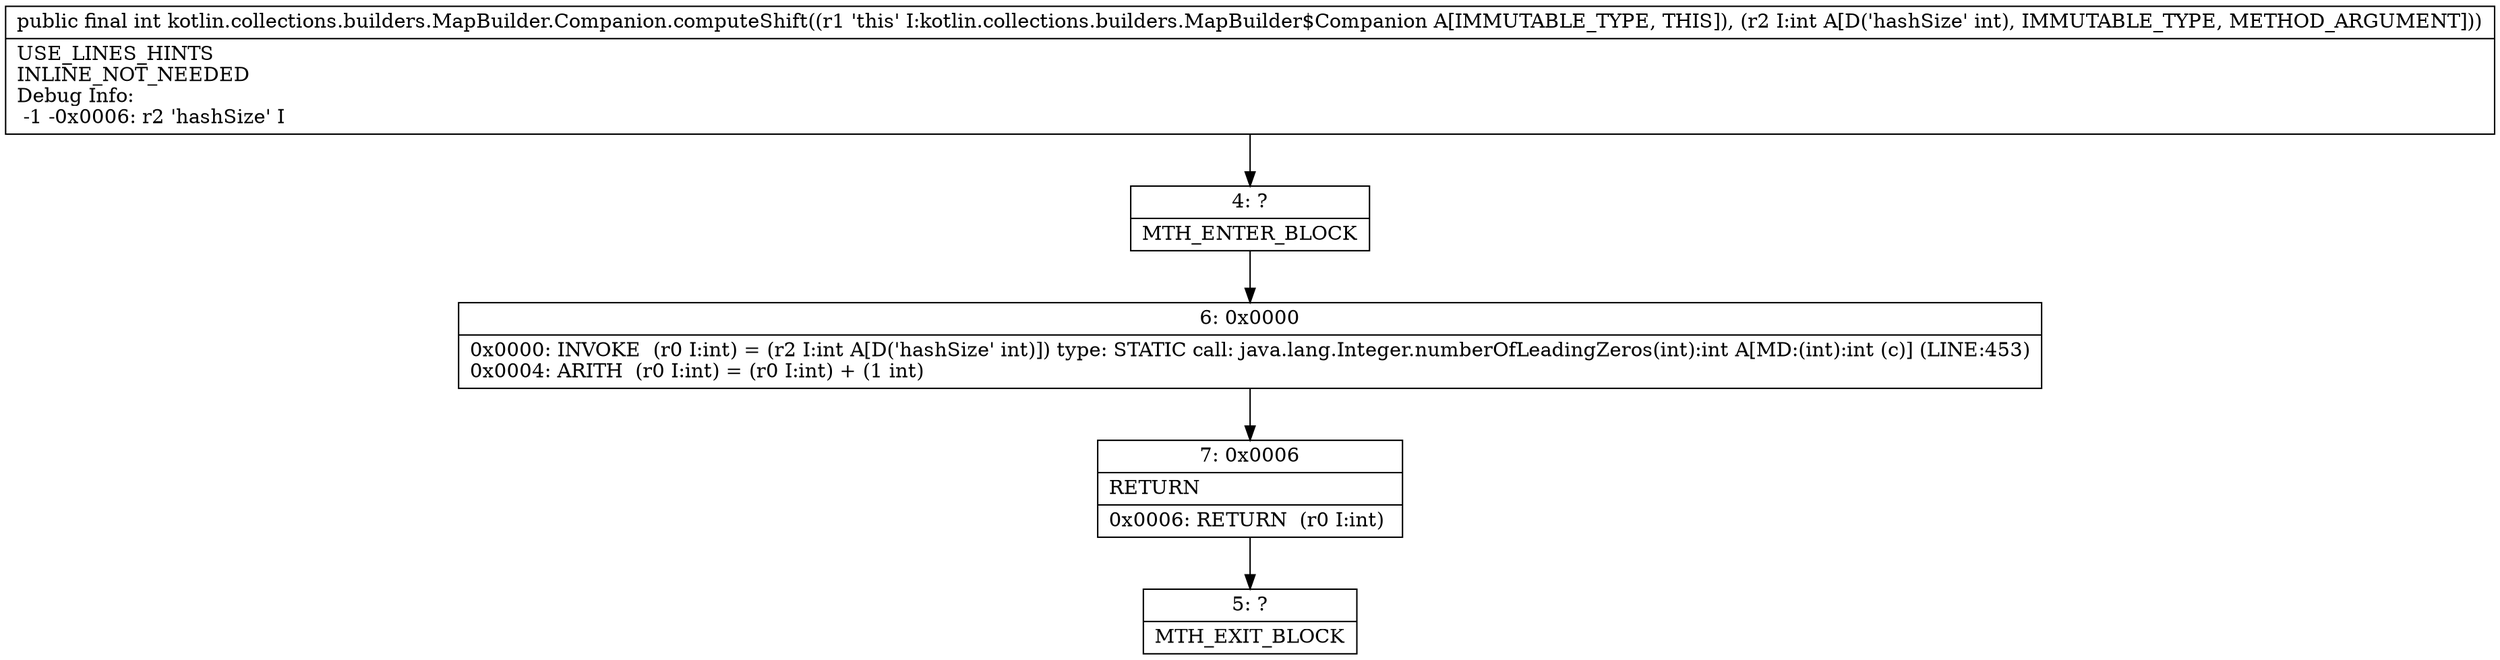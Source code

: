 digraph "CFG forkotlin.collections.builders.MapBuilder.Companion.computeShift(I)I" {
Node_4 [shape=record,label="{4\:\ ?|MTH_ENTER_BLOCK\l}"];
Node_6 [shape=record,label="{6\:\ 0x0000|0x0000: INVOKE  (r0 I:int) = (r2 I:int A[D('hashSize' int)]) type: STATIC call: java.lang.Integer.numberOfLeadingZeros(int):int A[MD:(int):int (c)] (LINE:453)\l0x0004: ARITH  (r0 I:int) = (r0 I:int) + (1 int) \l}"];
Node_7 [shape=record,label="{7\:\ 0x0006|RETURN\l|0x0006: RETURN  (r0 I:int) \l}"];
Node_5 [shape=record,label="{5\:\ ?|MTH_EXIT_BLOCK\l}"];
MethodNode[shape=record,label="{public final int kotlin.collections.builders.MapBuilder.Companion.computeShift((r1 'this' I:kotlin.collections.builders.MapBuilder$Companion A[IMMUTABLE_TYPE, THIS]), (r2 I:int A[D('hashSize' int), IMMUTABLE_TYPE, METHOD_ARGUMENT]))  | USE_LINES_HINTS\lINLINE_NOT_NEEDED\lDebug Info:\l  \-1 \-0x0006: r2 'hashSize' I\l}"];
MethodNode -> Node_4;Node_4 -> Node_6;
Node_6 -> Node_7;
Node_7 -> Node_5;
}

